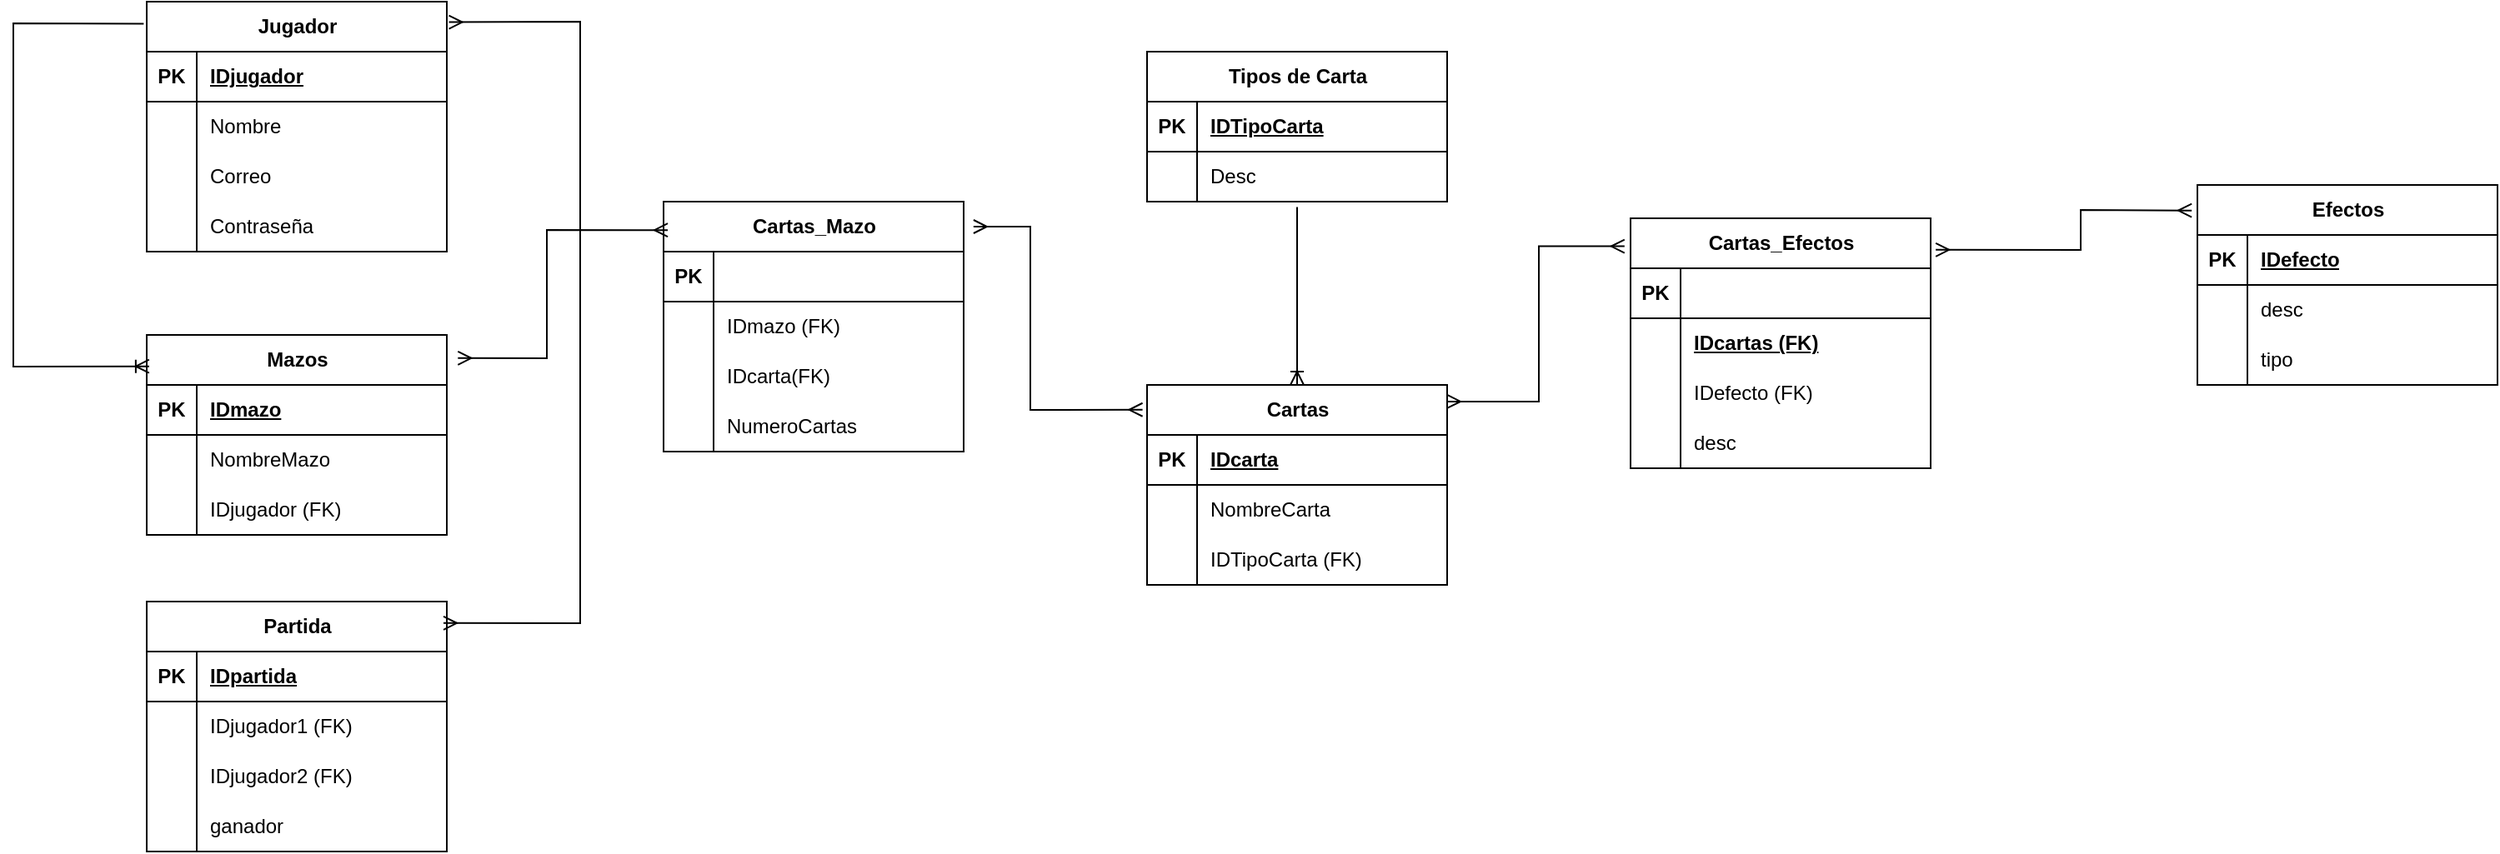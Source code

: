 <mxfile version="24.2.2" type="device">
  <diagram name="Página-1" id="xxqeFi3baInGoD2ytcPa">
    <mxGraphModel dx="1720" dy="707" grid="1" gridSize="10" guides="1" tooltips="1" connect="1" arrows="1" fold="1" page="1" pageScale="1" pageWidth="827" pageHeight="1169" math="0" shadow="0">
      <root>
        <mxCell id="0" />
        <mxCell id="1" parent="0" />
        <mxCell id="Pc2g-VV01h89t41cfHVy-1" value="Jugador" style="shape=table;startSize=30;container=1;collapsible=1;childLayout=tableLayout;fixedRows=1;rowLines=0;fontStyle=1;align=center;resizeLast=1;html=1;" vertex="1" parent="1">
          <mxGeometry x="140" y="140" width="180" height="150" as="geometry" />
        </mxCell>
        <mxCell id="Pc2g-VV01h89t41cfHVy-2" value="" style="shape=tableRow;horizontal=0;startSize=0;swimlaneHead=0;swimlaneBody=0;fillColor=none;collapsible=0;dropTarget=0;points=[[0,0.5],[1,0.5]];portConstraint=eastwest;top=0;left=0;right=0;bottom=1;" vertex="1" parent="Pc2g-VV01h89t41cfHVy-1">
          <mxGeometry y="30" width="180" height="30" as="geometry" />
        </mxCell>
        <mxCell id="Pc2g-VV01h89t41cfHVy-3" value="PK" style="shape=partialRectangle;connectable=0;fillColor=none;top=0;left=0;bottom=0;right=0;fontStyle=1;overflow=hidden;whiteSpace=wrap;html=1;" vertex="1" parent="Pc2g-VV01h89t41cfHVy-2">
          <mxGeometry width="30" height="30" as="geometry">
            <mxRectangle width="30" height="30" as="alternateBounds" />
          </mxGeometry>
        </mxCell>
        <mxCell id="Pc2g-VV01h89t41cfHVy-4" value="IDjugador" style="shape=partialRectangle;connectable=0;fillColor=none;top=0;left=0;bottom=0;right=0;align=left;spacingLeft=6;fontStyle=5;overflow=hidden;whiteSpace=wrap;html=1;" vertex="1" parent="Pc2g-VV01h89t41cfHVy-2">
          <mxGeometry x="30" width="150" height="30" as="geometry">
            <mxRectangle width="150" height="30" as="alternateBounds" />
          </mxGeometry>
        </mxCell>
        <mxCell id="Pc2g-VV01h89t41cfHVy-5" value="" style="shape=tableRow;horizontal=0;startSize=0;swimlaneHead=0;swimlaneBody=0;fillColor=none;collapsible=0;dropTarget=0;points=[[0,0.5],[1,0.5]];portConstraint=eastwest;top=0;left=0;right=0;bottom=0;" vertex="1" parent="Pc2g-VV01h89t41cfHVy-1">
          <mxGeometry y="60" width="180" height="30" as="geometry" />
        </mxCell>
        <mxCell id="Pc2g-VV01h89t41cfHVy-6" value="" style="shape=partialRectangle;connectable=0;fillColor=none;top=0;left=0;bottom=0;right=0;editable=1;overflow=hidden;whiteSpace=wrap;html=1;" vertex="1" parent="Pc2g-VV01h89t41cfHVy-5">
          <mxGeometry width="30" height="30" as="geometry">
            <mxRectangle width="30" height="30" as="alternateBounds" />
          </mxGeometry>
        </mxCell>
        <mxCell id="Pc2g-VV01h89t41cfHVy-7" value="Nombre" style="shape=partialRectangle;connectable=0;fillColor=none;top=0;left=0;bottom=0;right=0;align=left;spacingLeft=6;overflow=hidden;whiteSpace=wrap;html=1;" vertex="1" parent="Pc2g-VV01h89t41cfHVy-5">
          <mxGeometry x="30" width="150" height="30" as="geometry">
            <mxRectangle width="150" height="30" as="alternateBounds" />
          </mxGeometry>
        </mxCell>
        <mxCell id="Pc2g-VV01h89t41cfHVy-8" value="" style="shape=tableRow;horizontal=0;startSize=0;swimlaneHead=0;swimlaneBody=0;fillColor=none;collapsible=0;dropTarget=0;points=[[0,0.5],[1,0.5]];portConstraint=eastwest;top=0;left=0;right=0;bottom=0;" vertex="1" parent="Pc2g-VV01h89t41cfHVy-1">
          <mxGeometry y="90" width="180" height="30" as="geometry" />
        </mxCell>
        <mxCell id="Pc2g-VV01h89t41cfHVy-9" value="" style="shape=partialRectangle;connectable=0;fillColor=none;top=0;left=0;bottom=0;right=0;editable=1;overflow=hidden;whiteSpace=wrap;html=1;" vertex="1" parent="Pc2g-VV01h89t41cfHVy-8">
          <mxGeometry width="30" height="30" as="geometry">
            <mxRectangle width="30" height="30" as="alternateBounds" />
          </mxGeometry>
        </mxCell>
        <mxCell id="Pc2g-VV01h89t41cfHVy-10" value="Correo" style="shape=partialRectangle;connectable=0;fillColor=none;top=0;left=0;bottom=0;right=0;align=left;spacingLeft=6;overflow=hidden;whiteSpace=wrap;html=1;" vertex="1" parent="Pc2g-VV01h89t41cfHVy-8">
          <mxGeometry x="30" width="150" height="30" as="geometry">
            <mxRectangle width="150" height="30" as="alternateBounds" />
          </mxGeometry>
        </mxCell>
        <mxCell id="Pc2g-VV01h89t41cfHVy-11" value="" style="shape=tableRow;horizontal=0;startSize=0;swimlaneHead=0;swimlaneBody=0;fillColor=none;collapsible=0;dropTarget=0;points=[[0,0.5],[1,0.5]];portConstraint=eastwest;top=0;left=0;right=0;bottom=0;" vertex="1" parent="Pc2g-VV01h89t41cfHVy-1">
          <mxGeometry y="120" width="180" height="30" as="geometry" />
        </mxCell>
        <mxCell id="Pc2g-VV01h89t41cfHVy-12" value="" style="shape=partialRectangle;connectable=0;fillColor=none;top=0;left=0;bottom=0;right=0;editable=1;overflow=hidden;whiteSpace=wrap;html=1;" vertex="1" parent="Pc2g-VV01h89t41cfHVy-11">
          <mxGeometry width="30" height="30" as="geometry">
            <mxRectangle width="30" height="30" as="alternateBounds" />
          </mxGeometry>
        </mxCell>
        <mxCell id="Pc2g-VV01h89t41cfHVy-13" value="Contraseña" style="shape=partialRectangle;connectable=0;fillColor=none;top=0;left=0;bottom=0;right=0;align=left;spacingLeft=6;overflow=hidden;whiteSpace=wrap;html=1;" vertex="1" parent="Pc2g-VV01h89t41cfHVy-11">
          <mxGeometry x="30" width="150" height="30" as="geometry">
            <mxRectangle width="150" height="30" as="alternateBounds" />
          </mxGeometry>
        </mxCell>
        <mxCell id="Pc2g-VV01h89t41cfHVy-14" value="Mazos" style="shape=table;startSize=30;container=1;collapsible=1;childLayout=tableLayout;fixedRows=1;rowLines=0;fontStyle=1;align=center;resizeLast=1;html=1;" vertex="1" parent="1">
          <mxGeometry x="140" y="340" width="180" height="120" as="geometry" />
        </mxCell>
        <mxCell id="Pc2g-VV01h89t41cfHVy-15" value="" style="shape=tableRow;horizontal=0;startSize=0;swimlaneHead=0;swimlaneBody=0;fillColor=none;collapsible=0;dropTarget=0;points=[[0,0.5],[1,0.5]];portConstraint=eastwest;top=0;left=0;right=0;bottom=1;" vertex="1" parent="Pc2g-VV01h89t41cfHVy-14">
          <mxGeometry y="30" width="180" height="30" as="geometry" />
        </mxCell>
        <mxCell id="Pc2g-VV01h89t41cfHVy-16" value="PK" style="shape=partialRectangle;connectable=0;fillColor=none;top=0;left=0;bottom=0;right=0;fontStyle=1;overflow=hidden;whiteSpace=wrap;html=1;" vertex="1" parent="Pc2g-VV01h89t41cfHVy-15">
          <mxGeometry width="30" height="30" as="geometry">
            <mxRectangle width="30" height="30" as="alternateBounds" />
          </mxGeometry>
        </mxCell>
        <mxCell id="Pc2g-VV01h89t41cfHVy-17" value="IDmazo" style="shape=partialRectangle;connectable=0;fillColor=none;top=0;left=0;bottom=0;right=0;align=left;spacingLeft=6;fontStyle=5;overflow=hidden;whiteSpace=wrap;html=1;" vertex="1" parent="Pc2g-VV01h89t41cfHVy-15">
          <mxGeometry x="30" width="150" height="30" as="geometry">
            <mxRectangle width="150" height="30" as="alternateBounds" />
          </mxGeometry>
        </mxCell>
        <mxCell id="Pc2g-VV01h89t41cfHVy-18" value="" style="shape=tableRow;horizontal=0;startSize=0;swimlaneHead=0;swimlaneBody=0;fillColor=none;collapsible=0;dropTarget=0;points=[[0,0.5],[1,0.5]];portConstraint=eastwest;top=0;left=0;right=0;bottom=0;" vertex="1" parent="Pc2g-VV01h89t41cfHVy-14">
          <mxGeometry y="60" width="180" height="30" as="geometry" />
        </mxCell>
        <mxCell id="Pc2g-VV01h89t41cfHVy-19" value="" style="shape=partialRectangle;connectable=0;fillColor=none;top=0;left=0;bottom=0;right=0;editable=1;overflow=hidden;whiteSpace=wrap;html=1;" vertex="1" parent="Pc2g-VV01h89t41cfHVy-18">
          <mxGeometry width="30" height="30" as="geometry">
            <mxRectangle width="30" height="30" as="alternateBounds" />
          </mxGeometry>
        </mxCell>
        <mxCell id="Pc2g-VV01h89t41cfHVy-20" value="NombreMazo" style="shape=partialRectangle;connectable=0;fillColor=none;top=0;left=0;bottom=0;right=0;align=left;spacingLeft=6;overflow=hidden;whiteSpace=wrap;html=1;" vertex="1" parent="Pc2g-VV01h89t41cfHVy-18">
          <mxGeometry x="30" width="150" height="30" as="geometry">
            <mxRectangle width="150" height="30" as="alternateBounds" />
          </mxGeometry>
        </mxCell>
        <mxCell id="Pc2g-VV01h89t41cfHVy-21" value="" style="shape=tableRow;horizontal=0;startSize=0;swimlaneHead=0;swimlaneBody=0;fillColor=none;collapsible=0;dropTarget=0;points=[[0,0.5],[1,0.5]];portConstraint=eastwest;top=0;left=0;right=0;bottom=0;" vertex="1" parent="Pc2g-VV01h89t41cfHVy-14">
          <mxGeometry y="90" width="180" height="30" as="geometry" />
        </mxCell>
        <mxCell id="Pc2g-VV01h89t41cfHVy-22" value="" style="shape=partialRectangle;connectable=0;fillColor=none;top=0;left=0;bottom=0;right=0;editable=1;overflow=hidden;whiteSpace=wrap;html=1;" vertex="1" parent="Pc2g-VV01h89t41cfHVy-21">
          <mxGeometry width="30" height="30" as="geometry">
            <mxRectangle width="30" height="30" as="alternateBounds" />
          </mxGeometry>
        </mxCell>
        <mxCell id="Pc2g-VV01h89t41cfHVy-23" value="IDjugador (FK)" style="shape=partialRectangle;connectable=0;fillColor=none;top=0;left=0;bottom=0;right=0;align=left;spacingLeft=6;overflow=hidden;whiteSpace=wrap;html=1;" vertex="1" parent="Pc2g-VV01h89t41cfHVy-21">
          <mxGeometry x="30" width="150" height="30" as="geometry">
            <mxRectangle width="150" height="30" as="alternateBounds" />
          </mxGeometry>
        </mxCell>
        <mxCell id="Pc2g-VV01h89t41cfHVy-27" value="Cartas" style="shape=table;startSize=30;container=1;collapsible=1;childLayout=tableLayout;fixedRows=1;rowLines=0;fontStyle=1;align=center;resizeLast=1;html=1;" vertex="1" parent="1">
          <mxGeometry x="740" y="370" width="180" height="120" as="geometry" />
        </mxCell>
        <mxCell id="Pc2g-VV01h89t41cfHVy-28" value="" style="shape=tableRow;horizontal=0;startSize=0;swimlaneHead=0;swimlaneBody=0;fillColor=none;collapsible=0;dropTarget=0;points=[[0,0.5],[1,0.5]];portConstraint=eastwest;top=0;left=0;right=0;bottom=1;" vertex="1" parent="Pc2g-VV01h89t41cfHVy-27">
          <mxGeometry y="30" width="180" height="30" as="geometry" />
        </mxCell>
        <mxCell id="Pc2g-VV01h89t41cfHVy-29" value="PK" style="shape=partialRectangle;connectable=0;fillColor=none;top=0;left=0;bottom=0;right=0;fontStyle=1;overflow=hidden;whiteSpace=wrap;html=1;" vertex="1" parent="Pc2g-VV01h89t41cfHVy-28">
          <mxGeometry width="30" height="30" as="geometry">
            <mxRectangle width="30" height="30" as="alternateBounds" />
          </mxGeometry>
        </mxCell>
        <mxCell id="Pc2g-VV01h89t41cfHVy-30" value="IDcarta" style="shape=partialRectangle;connectable=0;fillColor=none;top=0;left=0;bottom=0;right=0;align=left;spacingLeft=6;fontStyle=5;overflow=hidden;whiteSpace=wrap;html=1;" vertex="1" parent="Pc2g-VV01h89t41cfHVy-28">
          <mxGeometry x="30" width="150" height="30" as="geometry">
            <mxRectangle width="150" height="30" as="alternateBounds" />
          </mxGeometry>
        </mxCell>
        <mxCell id="Pc2g-VV01h89t41cfHVy-31" value="" style="shape=tableRow;horizontal=0;startSize=0;swimlaneHead=0;swimlaneBody=0;fillColor=none;collapsible=0;dropTarget=0;points=[[0,0.5],[1,0.5]];portConstraint=eastwest;top=0;left=0;right=0;bottom=0;" vertex="1" parent="Pc2g-VV01h89t41cfHVy-27">
          <mxGeometry y="60" width="180" height="30" as="geometry" />
        </mxCell>
        <mxCell id="Pc2g-VV01h89t41cfHVy-32" value="" style="shape=partialRectangle;connectable=0;fillColor=none;top=0;left=0;bottom=0;right=0;editable=1;overflow=hidden;whiteSpace=wrap;html=1;" vertex="1" parent="Pc2g-VV01h89t41cfHVy-31">
          <mxGeometry width="30" height="30" as="geometry">
            <mxRectangle width="30" height="30" as="alternateBounds" />
          </mxGeometry>
        </mxCell>
        <mxCell id="Pc2g-VV01h89t41cfHVy-33" value="NombreCarta" style="shape=partialRectangle;connectable=0;fillColor=none;top=0;left=0;bottom=0;right=0;align=left;spacingLeft=6;overflow=hidden;whiteSpace=wrap;html=1;" vertex="1" parent="Pc2g-VV01h89t41cfHVy-31">
          <mxGeometry x="30" width="150" height="30" as="geometry">
            <mxRectangle width="150" height="30" as="alternateBounds" />
          </mxGeometry>
        </mxCell>
        <mxCell id="Pc2g-VV01h89t41cfHVy-34" value="" style="shape=tableRow;horizontal=0;startSize=0;swimlaneHead=0;swimlaneBody=0;fillColor=none;collapsible=0;dropTarget=0;points=[[0,0.5],[1,0.5]];portConstraint=eastwest;top=0;left=0;right=0;bottom=0;" vertex="1" parent="Pc2g-VV01h89t41cfHVy-27">
          <mxGeometry y="90" width="180" height="30" as="geometry" />
        </mxCell>
        <mxCell id="Pc2g-VV01h89t41cfHVy-35" value="" style="shape=partialRectangle;connectable=0;fillColor=none;top=0;left=0;bottom=0;right=0;editable=1;overflow=hidden;whiteSpace=wrap;html=1;" vertex="1" parent="Pc2g-VV01h89t41cfHVy-34">
          <mxGeometry width="30" height="30" as="geometry">
            <mxRectangle width="30" height="30" as="alternateBounds" />
          </mxGeometry>
        </mxCell>
        <mxCell id="Pc2g-VV01h89t41cfHVy-36" value="IDTipoCarta (FK)" style="shape=partialRectangle;connectable=0;fillColor=none;top=0;left=0;bottom=0;right=0;align=left;spacingLeft=6;overflow=hidden;whiteSpace=wrap;html=1;" vertex="1" parent="Pc2g-VV01h89t41cfHVy-34">
          <mxGeometry x="30" width="150" height="30" as="geometry">
            <mxRectangle width="150" height="30" as="alternateBounds" />
          </mxGeometry>
        </mxCell>
        <mxCell id="Pc2g-VV01h89t41cfHVy-40" value="Tipos de Carta" style="shape=table;startSize=30;container=1;collapsible=1;childLayout=tableLayout;fixedRows=1;rowLines=0;fontStyle=1;align=center;resizeLast=1;html=1;" vertex="1" parent="1">
          <mxGeometry x="740" y="170" width="180" height="90" as="geometry" />
        </mxCell>
        <mxCell id="Pc2g-VV01h89t41cfHVy-41" value="" style="shape=tableRow;horizontal=0;startSize=0;swimlaneHead=0;swimlaneBody=0;fillColor=none;collapsible=0;dropTarget=0;points=[[0,0.5],[1,0.5]];portConstraint=eastwest;top=0;left=0;right=0;bottom=1;" vertex="1" parent="Pc2g-VV01h89t41cfHVy-40">
          <mxGeometry y="30" width="180" height="30" as="geometry" />
        </mxCell>
        <mxCell id="Pc2g-VV01h89t41cfHVy-42" value="PK" style="shape=partialRectangle;connectable=0;fillColor=none;top=0;left=0;bottom=0;right=0;fontStyle=1;overflow=hidden;whiteSpace=wrap;html=1;" vertex="1" parent="Pc2g-VV01h89t41cfHVy-41">
          <mxGeometry width="30" height="30" as="geometry">
            <mxRectangle width="30" height="30" as="alternateBounds" />
          </mxGeometry>
        </mxCell>
        <mxCell id="Pc2g-VV01h89t41cfHVy-43" value="IDTipoCarta" style="shape=partialRectangle;connectable=0;fillColor=none;top=0;left=0;bottom=0;right=0;align=left;spacingLeft=6;fontStyle=5;overflow=hidden;whiteSpace=wrap;html=1;" vertex="1" parent="Pc2g-VV01h89t41cfHVy-41">
          <mxGeometry x="30" width="150" height="30" as="geometry">
            <mxRectangle width="150" height="30" as="alternateBounds" />
          </mxGeometry>
        </mxCell>
        <mxCell id="Pc2g-VV01h89t41cfHVy-44" value="" style="shape=tableRow;horizontal=0;startSize=0;swimlaneHead=0;swimlaneBody=0;fillColor=none;collapsible=0;dropTarget=0;points=[[0,0.5],[1,0.5]];portConstraint=eastwest;top=0;left=0;right=0;bottom=0;" vertex="1" parent="Pc2g-VV01h89t41cfHVy-40">
          <mxGeometry y="60" width="180" height="30" as="geometry" />
        </mxCell>
        <mxCell id="Pc2g-VV01h89t41cfHVy-45" value="" style="shape=partialRectangle;connectable=0;fillColor=none;top=0;left=0;bottom=0;right=0;editable=1;overflow=hidden;whiteSpace=wrap;html=1;" vertex="1" parent="Pc2g-VV01h89t41cfHVy-44">
          <mxGeometry width="30" height="30" as="geometry">
            <mxRectangle width="30" height="30" as="alternateBounds" />
          </mxGeometry>
        </mxCell>
        <mxCell id="Pc2g-VV01h89t41cfHVy-46" value="Desc" style="shape=partialRectangle;connectable=0;fillColor=none;top=0;left=0;bottom=0;right=0;align=left;spacingLeft=6;overflow=hidden;whiteSpace=wrap;html=1;" vertex="1" parent="Pc2g-VV01h89t41cfHVy-44">
          <mxGeometry x="30" width="150" height="30" as="geometry">
            <mxRectangle width="150" height="30" as="alternateBounds" />
          </mxGeometry>
        </mxCell>
        <mxCell id="Pc2g-VV01h89t41cfHVy-53" value="Partida" style="shape=table;startSize=30;container=1;collapsible=1;childLayout=tableLayout;fixedRows=1;rowLines=0;fontStyle=1;align=center;resizeLast=1;html=1;" vertex="1" parent="1">
          <mxGeometry x="140" y="500" width="180" height="150" as="geometry" />
        </mxCell>
        <mxCell id="Pc2g-VV01h89t41cfHVy-54" value="" style="shape=tableRow;horizontal=0;startSize=0;swimlaneHead=0;swimlaneBody=0;fillColor=none;collapsible=0;dropTarget=0;points=[[0,0.5],[1,0.5]];portConstraint=eastwest;top=0;left=0;right=0;bottom=1;" vertex="1" parent="Pc2g-VV01h89t41cfHVy-53">
          <mxGeometry y="30" width="180" height="30" as="geometry" />
        </mxCell>
        <mxCell id="Pc2g-VV01h89t41cfHVy-55" value="PK" style="shape=partialRectangle;connectable=0;fillColor=none;top=0;left=0;bottom=0;right=0;fontStyle=1;overflow=hidden;whiteSpace=wrap;html=1;" vertex="1" parent="Pc2g-VV01h89t41cfHVy-54">
          <mxGeometry width="30" height="30" as="geometry">
            <mxRectangle width="30" height="30" as="alternateBounds" />
          </mxGeometry>
        </mxCell>
        <mxCell id="Pc2g-VV01h89t41cfHVy-56" value="IDpartida" style="shape=partialRectangle;connectable=0;fillColor=none;top=0;left=0;bottom=0;right=0;align=left;spacingLeft=6;fontStyle=5;overflow=hidden;whiteSpace=wrap;html=1;" vertex="1" parent="Pc2g-VV01h89t41cfHVy-54">
          <mxGeometry x="30" width="150" height="30" as="geometry">
            <mxRectangle width="150" height="30" as="alternateBounds" />
          </mxGeometry>
        </mxCell>
        <mxCell id="Pc2g-VV01h89t41cfHVy-57" value="" style="shape=tableRow;horizontal=0;startSize=0;swimlaneHead=0;swimlaneBody=0;fillColor=none;collapsible=0;dropTarget=0;points=[[0,0.5],[1,0.5]];portConstraint=eastwest;top=0;left=0;right=0;bottom=0;" vertex="1" parent="Pc2g-VV01h89t41cfHVy-53">
          <mxGeometry y="60" width="180" height="30" as="geometry" />
        </mxCell>
        <mxCell id="Pc2g-VV01h89t41cfHVy-58" value="" style="shape=partialRectangle;connectable=0;fillColor=none;top=0;left=0;bottom=0;right=0;editable=1;overflow=hidden;whiteSpace=wrap;html=1;" vertex="1" parent="Pc2g-VV01h89t41cfHVy-57">
          <mxGeometry width="30" height="30" as="geometry">
            <mxRectangle width="30" height="30" as="alternateBounds" />
          </mxGeometry>
        </mxCell>
        <mxCell id="Pc2g-VV01h89t41cfHVy-59" value="IDjugador1 (FK)" style="shape=partialRectangle;connectable=0;fillColor=none;top=0;left=0;bottom=0;right=0;align=left;spacingLeft=6;overflow=hidden;whiteSpace=wrap;html=1;" vertex="1" parent="Pc2g-VV01h89t41cfHVy-57">
          <mxGeometry x="30" width="150" height="30" as="geometry">
            <mxRectangle width="150" height="30" as="alternateBounds" />
          </mxGeometry>
        </mxCell>
        <mxCell id="Pc2g-VV01h89t41cfHVy-60" value="" style="shape=tableRow;horizontal=0;startSize=0;swimlaneHead=0;swimlaneBody=0;fillColor=none;collapsible=0;dropTarget=0;points=[[0,0.5],[1,0.5]];portConstraint=eastwest;top=0;left=0;right=0;bottom=0;" vertex="1" parent="Pc2g-VV01h89t41cfHVy-53">
          <mxGeometry y="90" width="180" height="30" as="geometry" />
        </mxCell>
        <mxCell id="Pc2g-VV01h89t41cfHVy-61" value="" style="shape=partialRectangle;connectable=0;fillColor=none;top=0;left=0;bottom=0;right=0;editable=1;overflow=hidden;whiteSpace=wrap;html=1;" vertex="1" parent="Pc2g-VV01h89t41cfHVy-60">
          <mxGeometry width="30" height="30" as="geometry">
            <mxRectangle width="30" height="30" as="alternateBounds" />
          </mxGeometry>
        </mxCell>
        <mxCell id="Pc2g-VV01h89t41cfHVy-62" value="IDjugador2 (FK)" style="shape=partialRectangle;connectable=0;fillColor=none;top=0;left=0;bottom=0;right=0;align=left;spacingLeft=6;overflow=hidden;whiteSpace=wrap;html=1;" vertex="1" parent="Pc2g-VV01h89t41cfHVy-60">
          <mxGeometry x="30" width="150" height="30" as="geometry">
            <mxRectangle width="150" height="30" as="alternateBounds" />
          </mxGeometry>
        </mxCell>
        <mxCell id="Pc2g-VV01h89t41cfHVy-63" value="" style="shape=tableRow;horizontal=0;startSize=0;swimlaneHead=0;swimlaneBody=0;fillColor=none;collapsible=0;dropTarget=0;points=[[0,0.5],[1,0.5]];portConstraint=eastwest;top=0;left=0;right=0;bottom=0;" vertex="1" parent="Pc2g-VV01h89t41cfHVy-53">
          <mxGeometry y="120" width="180" height="30" as="geometry" />
        </mxCell>
        <mxCell id="Pc2g-VV01h89t41cfHVy-64" value="" style="shape=partialRectangle;connectable=0;fillColor=none;top=0;left=0;bottom=0;right=0;editable=1;overflow=hidden;whiteSpace=wrap;html=1;" vertex="1" parent="Pc2g-VV01h89t41cfHVy-63">
          <mxGeometry width="30" height="30" as="geometry">
            <mxRectangle width="30" height="30" as="alternateBounds" />
          </mxGeometry>
        </mxCell>
        <mxCell id="Pc2g-VV01h89t41cfHVy-65" value="ganador" style="shape=partialRectangle;connectable=0;fillColor=none;top=0;left=0;bottom=0;right=0;align=left;spacingLeft=6;overflow=hidden;whiteSpace=wrap;html=1;" vertex="1" parent="Pc2g-VV01h89t41cfHVy-63">
          <mxGeometry x="30" width="150" height="30" as="geometry">
            <mxRectangle width="150" height="30" as="alternateBounds" />
          </mxGeometry>
        </mxCell>
        <mxCell id="Pc2g-VV01h89t41cfHVy-69" value="Cartas_Mazo" style="shape=table;startSize=30;container=1;collapsible=1;childLayout=tableLayout;fixedRows=1;rowLines=0;fontStyle=1;align=center;resizeLast=1;html=1;" vertex="1" parent="1">
          <mxGeometry x="450" y="260" width="180" height="150" as="geometry" />
        </mxCell>
        <mxCell id="Pc2g-VV01h89t41cfHVy-70" value="" style="shape=tableRow;horizontal=0;startSize=0;swimlaneHead=0;swimlaneBody=0;fillColor=none;collapsible=0;dropTarget=0;points=[[0,0.5],[1,0.5]];portConstraint=eastwest;top=0;left=0;right=0;bottom=1;" vertex="1" parent="Pc2g-VV01h89t41cfHVy-69">
          <mxGeometry y="30" width="180" height="30" as="geometry" />
        </mxCell>
        <mxCell id="Pc2g-VV01h89t41cfHVy-71" value="PK" style="shape=partialRectangle;connectable=0;fillColor=none;top=0;left=0;bottom=0;right=0;fontStyle=1;overflow=hidden;whiteSpace=wrap;html=1;" vertex="1" parent="Pc2g-VV01h89t41cfHVy-70">
          <mxGeometry width="30" height="30" as="geometry">
            <mxRectangle width="30" height="30" as="alternateBounds" />
          </mxGeometry>
        </mxCell>
        <mxCell id="Pc2g-VV01h89t41cfHVy-72" value="" style="shape=partialRectangle;connectable=0;fillColor=none;top=0;left=0;bottom=0;right=0;align=left;spacingLeft=6;fontStyle=5;overflow=hidden;whiteSpace=wrap;html=1;" vertex="1" parent="Pc2g-VV01h89t41cfHVy-70">
          <mxGeometry x="30" width="150" height="30" as="geometry">
            <mxRectangle width="150" height="30" as="alternateBounds" />
          </mxGeometry>
        </mxCell>
        <mxCell id="Pc2g-VV01h89t41cfHVy-73" value="" style="shape=tableRow;horizontal=0;startSize=0;swimlaneHead=0;swimlaneBody=0;fillColor=none;collapsible=0;dropTarget=0;points=[[0,0.5],[1,0.5]];portConstraint=eastwest;top=0;left=0;right=0;bottom=0;" vertex="1" parent="Pc2g-VV01h89t41cfHVy-69">
          <mxGeometry y="60" width="180" height="30" as="geometry" />
        </mxCell>
        <mxCell id="Pc2g-VV01h89t41cfHVy-74" value="" style="shape=partialRectangle;connectable=0;fillColor=none;top=0;left=0;bottom=0;right=0;editable=1;overflow=hidden;whiteSpace=wrap;html=1;" vertex="1" parent="Pc2g-VV01h89t41cfHVy-73">
          <mxGeometry width="30" height="30" as="geometry">
            <mxRectangle width="30" height="30" as="alternateBounds" />
          </mxGeometry>
        </mxCell>
        <mxCell id="Pc2g-VV01h89t41cfHVy-75" value="IDmazo (FK)" style="shape=partialRectangle;connectable=0;fillColor=none;top=0;left=0;bottom=0;right=0;align=left;spacingLeft=6;overflow=hidden;whiteSpace=wrap;html=1;" vertex="1" parent="Pc2g-VV01h89t41cfHVy-73">
          <mxGeometry x="30" width="150" height="30" as="geometry">
            <mxRectangle width="150" height="30" as="alternateBounds" />
          </mxGeometry>
        </mxCell>
        <mxCell id="Pc2g-VV01h89t41cfHVy-76" value="" style="shape=tableRow;horizontal=0;startSize=0;swimlaneHead=0;swimlaneBody=0;fillColor=none;collapsible=0;dropTarget=0;points=[[0,0.5],[1,0.5]];portConstraint=eastwest;top=0;left=0;right=0;bottom=0;" vertex="1" parent="Pc2g-VV01h89t41cfHVy-69">
          <mxGeometry y="90" width="180" height="30" as="geometry" />
        </mxCell>
        <mxCell id="Pc2g-VV01h89t41cfHVy-77" value="" style="shape=partialRectangle;connectable=0;fillColor=none;top=0;left=0;bottom=0;right=0;editable=1;overflow=hidden;whiteSpace=wrap;html=1;" vertex="1" parent="Pc2g-VV01h89t41cfHVy-76">
          <mxGeometry width="30" height="30" as="geometry">
            <mxRectangle width="30" height="30" as="alternateBounds" />
          </mxGeometry>
        </mxCell>
        <mxCell id="Pc2g-VV01h89t41cfHVy-78" value="IDcarta(FK)" style="shape=partialRectangle;connectable=0;fillColor=none;top=0;left=0;bottom=0;right=0;align=left;spacingLeft=6;overflow=hidden;whiteSpace=wrap;html=1;" vertex="1" parent="Pc2g-VV01h89t41cfHVy-76">
          <mxGeometry x="30" width="150" height="30" as="geometry">
            <mxRectangle width="150" height="30" as="alternateBounds" />
          </mxGeometry>
        </mxCell>
        <mxCell id="Pc2g-VV01h89t41cfHVy-79" value="" style="shape=tableRow;horizontal=0;startSize=0;swimlaneHead=0;swimlaneBody=0;fillColor=none;collapsible=0;dropTarget=0;points=[[0,0.5],[1,0.5]];portConstraint=eastwest;top=0;left=0;right=0;bottom=0;" vertex="1" parent="Pc2g-VV01h89t41cfHVy-69">
          <mxGeometry y="120" width="180" height="30" as="geometry" />
        </mxCell>
        <mxCell id="Pc2g-VV01h89t41cfHVy-80" value="" style="shape=partialRectangle;connectable=0;fillColor=none;top=0;left=0;bottom=0;right=0;editable=1;overflow=hidden;whiteSpace=wrap;html=1;" vertex="1" parent="Pc2g-VV01h89t41cfHVy-79">
          <mxGeometry width="30" height="30" as="geometry">
            <mxRectangle width="30" height="30" as="alternateBounds" />
          </mxGeometry>
        </mxCell>
        <mxCell id="Pc2g-VV01h89t41cfHVy-81" value="NumeroCartas" style="shape=partialRectangle;connectable=0;fillColor=none;top=0;left=0;bottom=0;right=0;align=left;spacingLeft=6;overflow=hidden;whiteSpace=wrap;html=1;" vertex="1" parent="Pc2g-VV01h89t41cfHVy-79">
          <mxGeometry x="30" width="150" height="30" as="geometry">
            <mxRectangle width="150" height="30" as="alternateBounds" />
          </mxGeometry>
        </mxCell>
        <mxCell id="Pc2g-VV01h89t41cfHVy-82" value="Efectos" style="shape=table;startSize=30;container=1;collapsible=1;childLayout=tableLayout;fixedRows=1;rowLines=0;fontStyle=1;align=center;resizeLast=1;html=1;" vertex="1" parent="1">
          <mxGeometry x="1370" y="250" width="180" height="120" as="geometry" />
        </mxCell>
        <mxCell id="Pc2g-VV01h89t41cfHVy-83" value="" style="shape=tableRow;horizontal=0;startSize=0;swimlaneHead=0;swimlaneBody=0;fillColor=none;collapsible=0;dropTarget=0;points=[[0,0.5],[1,0.5]];portConstraint=eastwest;top=0;left=0;right=0;bottom=1;" vertex="1" parent="Pc2g-VV01h89t41cfHVy-82">
          <mxGeometry y="30" width="180" height="30" as="geometry" />
        </mxCell>
        <mxCell id="Pc2g-VV01h89t41cfHVy-84" value="PK" style="shape=partialRectangle;connectable=0;fillColor=none;top=0;left=0;bottom=0;right=0;fontStyle=1;overflow=hidden;whiteSpace=wrap;html=1;" vertex="1" parent="Pc2g-VV01h89t41cfHVy-83">
          <mxGeometry width="30" height="30" as="geometry">
            <mxRectangle width="30" height="30" as="alternateBounds" />
          </mxGeometry>
        </mxCell>
        <mxCell id="Pc2g-VV01h89t41cfHVy-85" value="IDefecto" style="shape=partialRectangle;connectable=0;fillColor=none;top=0;left=0;bottom=0;right=0;align=left;spacingLeft=6;fontStyle=5;overflow=hidden;whiteSpace=wrap;html=1;" vertex="1" parent="Pc2g-VV01h89t41cfHVy-83">
          <mxGeometry x="30" width="150" height="30" as="geometry">
            <mxRectangle width="150" height="30" as="alternateBounds" />
          </mxGeometry>
        </mxCell>
        <mxCell id="Pc2g-VV01h89t41cfHVy-86" value="" style="shape=tableRow;horizontal=0;startSize=0;swimlaneHead=0;swimlaneBody=0;fillColor=none;collapsible=0;dropTarget=0;points=[[0,0.5],[1,0.5]];portConstraint=eastwest;top=0;left=0;right=0;bottom=0;" vertex="1" parent="Pc2g-VV01h89t41cfHVy-82">
          <mxGeometry y="60" width="180" height="30" as="geometry" />
        </mxCell>
        <mxCell id="Pc2g-VV01h89t41cfHVy-87" value="" style="shape=partialRectangle;connectable=0;fillColor=none;top=0;left=0;bottom=0;right=0;editable=1;overflow=hidden;whiteSpace=wrap;html=1;" vertex="1" parent="Pc2g-VV01h89t41cfHVy-86">
          <mxGeometry width="30" height="30" as="geometry">
            <mxRectangle width="30" height="30" as="alternateBounds" />
          </mxGeometry>
        </mxCell>
        <mxCell id="Pc2g-VV01h89t41cfHVy-88" value="desc" style="shape=partialRectangle;connectable=0;fillColor=none;top=0;left=0;bottom=0;right=0;align=left;spacingLeft=6;overflow=hidden;whiteSpace=wrap;html=1;" vertex="1" parent="Pc2g-VV01h89t41cfHVy-86">
          <mxGeometry x="30" width="150" height="30" as="geometry">
            <mxRectangle width="150" height="30" as="alternateBounds" />
          </mxGeometry>
        </mxCell>
        <mxCell id="Pc2g-VV01h89t41cfHVy-89" value="" style="shape=tableRow;horizontal=0;startSize=0;swimlaneHead=0;swimlaneBody=0;fillColor=none;collapsible=0;dropTarget=0;points=[[0,0.5],[1,0.5]];portConstraint=eastwest;top=0;left=0;right=0;bottom=0;" vertex="1" parent="Pc2g-VV01h89t41cfHVy-82">
          <mxGeometry y="90" width="180" height="30" as="geometry" />
        </mxCell>
        <mxCell id="Pc2g-VV01h89t41cfHVy-90" value="" style="shape=partialRectangle;connectable=0;fillColor=none;top=0;left=0;bottom=0;right=0;editable=1;overflow=hidden;whiteSpace=wrap;html=1;" vertex="1" parent="Pc2g-VV01h89t41cfHVy-89">
          <mxGeometry width="30" height="30" as="geometry">
            <mxRectangle width="30" height="30" as="alternateBounds" />
          </mxGeometry>
        </mxCell>
        <mxCell id="Pc2g-VV01h89t41cfHVy-91" value="tipo" style="shape=partialRectangle;connectable=0;fillColor=none;top=0;left=0;bottom=0;right=0;align=left;spacingLeft=6;overflow=hidden;whiteSpace=wrap;html=1;" vertex="1" parent="Pc2g-VV01h89t41cfHVy-89">
          <mxGeometry x="30" width="150" height="30" as="geometry">
            <mxRectangle width="150" height="30" as="alternateBounds" />
          </mxGeometry>
        </mxCell>
        <mxCell id="Pc2g-VV01h89t41cfHVy-95" value="Cartas_Efectos" style="shape=table;startSize=30;container=1;collapsible=1;childLayout=tableLayout;fixedRows=1;rowLines=0;fontStyle=1;align=center;resizeLast=1;html=1;" vertex="1" parent="1">
          <mxGeometry x="1030" y="270" width="180" height="150" as="geometry" />
        </mxCell>
        <mxCell id="Pc2g-VV01h89t41cfHVy-96" value="" style="shape=tableRow;horizontal=0;startSize=0;swimlaneHead=0;swimlaneBody=0;fillColor=none;collapsible=0;dropTarget=0;points=[[0,0.5],[1,0.5]];portConstraint=eastwest;top=0;left=0;right=0;bottom=1;" vertex="1" parent="Pc2g-VV01h89t41cfHVy-95">
          <mxGeometry y="30" width="180" height="30" as="geometry" />
        </mxCell>
        <mxCell id="Pc2g-VV01h89t41cfHVy-97" value="PK" style="shape=partialRectangle;connectable=0;fillColor=none;top=0;left=0;bottom=0;right=0;fontStyle=1;overflow=hidden;whiteSpace=wrap;html=1;" vertex="1" parent="Pc2g-VV01h89t41cfHVy-96">
          <mxGeometry width="30" height="30" as="geometry">
            <mxRectangle width="30" height="30" as="alternateBounds" />
          </mxGeometry>
        </mxCell>
        <mxCell id="Pc2g-VV01h89t41cfHVy-98" value="" style="shape=partialRectangle;connectable=0;fillColor=none;top=0;left=0;bottom=0;right=0;align=left;spacingLeft=6;fontStyle=5;overflow=hidden;whiteSpace=wrap;html=1;" vertex="1" parent="Pc2g-VV01h89t41cfHVy-96">
          <mxGeometry x="30" width="150" height="30" as="geometry">
            <mxRectangle width="150" height="30" as="alternateBounds" />
          </mxGeometry>
        </mxCell>
        <mxCell id="Pc2g-VV01h89t41cfHVy-99" value="" style="shape=tableRow;horizontal=0;startSize=0;swimlaneHead=0;swimlaneBody=0;fillColor=none;collapsible=0;dropTarget=0;points=[[0,0.5],[1,0.5]];portConstraint=eastwest;top=0;left=0;right=0;bottom=0;" vertex="1" parent="Pc2g-VV01h89t41cfHVy-95">
          <mxGeometry y="60" width="180" height="30" as="geometry" />
        </mxCell>
        <mxCell id="Pc2g-VV01h89t41cfHVy-100" value="" style="shape=partialRectangle;connectable=0;fillColor=none;top=0;left=0;bottom=0;right=0;editable=1;overflow=hidden;whiteSpace=wrap;html=1;" vertex="1" parent="Pc2g-VV01h89t41cfHVy-99">
          <mxGeometry width="30" height="30" as="geometry">
            <mxRectangle width="30" height="30" as="alternateBounds" />
          </mxGeometry>
        </mxCell>
        <mxCell id="Pc2g-VV01h89t41cfHVy-101" value="&lt;span style=&quot;font-weight: 700; text-decoration-line: underline;&quot;&gt;IDcartas (FK)&lt;/span&gt;" style="shape=partialRectangle;connectable=0;fillColor=none;top=0;left=0;bottom=0;right=0;align=left;spacingLeft=6;overflow=hidden;whiteSpace=wrap;html=1;" vertex="1" parent="Pc2g-VV01h89t41cfHVy-99">
          <mxGeometry x="30" width="150" height="30" as="geometry">
            <mxRectangle width="150" height="30" as="alternateBounds" />
          </mxGeometry>
        </mxCell>
        <mxCell id="Pc2g-VV01h89t41cfHVy-102" value="" style="shape=tableRow;horizontal=0;startSize=0;swimlaneHead=0;swimlaneBody=0;fillColor=none;collapsible=0;dropTarget=0;points=[[0,0.5],[1,0.5]];portConstraint=eastwest;top=0;left=0;right=0;bottom=0;" vertex="1" parent="Pc2g-VV01h89t41cfHVy-95">
          <mxGeometry y="90" width="180" height="30" as="geometry" />
        </mxCell>
        <mxCell id="Pc2g-VV01h89t41cfHVy-103" value="" style="shape=partialRectangle;connectable=0;fillColor=none;top=0;left=0;bottom=0;right=0;editable=1;overflow=hidden;whiteSpace=wrap;html=1;" vertex="1" parent="Pc2g-VV01h89t41cfHVy-102">
          <mxGeometry width="30" height="30" as="geometry">
            <mxRectangle width="30" height="30" as="alternateBounds" />
          </mxGeometry>
        </mxCell>
        <mxCell id="Pc2g-VV01h89t41cfHVy-104" value="IDefecto (FK)" style="shape=partialRectangle;connectable=0;fillColor=none;top=0;left=0;bottom=0;right=0;align=left;spacingLeft=6;overflow=hidden;whiteSpace=wrap;html=1;" vertex="1" parent="Pc2g-VV01h89t41cfHVy-102">
          <mxGeometry x="30" width="150" height="30" as="geometry">
            <mxRectangle width="150" height="30" as="alternateBounds" />
          </mxGeometry>
        </mxCell>
        <mxCell id="Pc2g-VV01h89t41cfHVy-105" value="" style="shape=tableRow;horizontal=0;startSize=0;swimlaneHead=0;swimlaneBody=0;fillColor=none;collapsible=0;dropTarget=0;points=[[0,0.5],[1,0.5]];portConstraint=eastwest;top=0;left=0;right=0;bottom=0;" vertex="1" parent="Pc2g-VV01h89t41cfHVy-95">
          <mxGeometry y="120" width="180" height="30" as="geometry" />
        </mxCell>
        <mxCell id="Pc2g-VV01h89t41cfHVy-106" value="" style="shape=partialRectangle;connectable=0;fillColor=none;top=0;left=0;bottom=0;right=0;editable=1;overflow=hidden;whiteSpace=wrap;html=1;" vertex="1" parent="Pc2g-VV01h89t41cfHVy-105">
          <mxGeometry width="30" height="30" as="geometry">
            <mxRectangle width="30" height="30" as="alternateBounds" />
          </mxGeometry>
        </mxCell>
        <mxCell id="Pc2g-VV01h89t41cfHVy-107" value="desc" style="shape=partialRectangle;connectable=0;fillColor=none;top=0;left=0;bottom=0;right=0;align=left;spacingLeft=6;overflow=hidden;whiteSpace=wrap;html=1;" vertex="1" parent="Pc2g-VV01h89t41cfHVy-105">
          <mxGeometry x="30" width="150" height="30" as="geometry">
            <mxRectangle width="150" height="30" as="alternateBounds" />
          </mxGeometry>
        </mxCell>
        <mxCell id="Pc2g-VV01h89t41cfHVy-109" value="" style="fontSize=12;html=1;endArrow=ERoneToMany;rounded=0;entryX=0.008;entryY=0.157;entryDx=0;entryDy=0;entryPerimeter=0;exitX=-0.01;exitY=0.088;exitDx=0;exitDy=0;exitPerimeter=0;" edge="1" parent="1" source="Pc2g-VV01h89t41cfHVy-1" target="Pc2g-VV01h89t41cfHVy-14">
          <mxGeometry width="100" height="100" relative="1" as="geometry">
            <mxPoint x="110" y="140" as="sourcePoint" />
            <mxPoint x="120" y="400" as="targetPoint" />
            <Array as="points">
              <mxPoint x="60" y="153" />
              <mxPoint x="60" y="359" />
            </Array>
          </mxGeometry>
        </mxCell>
        <mxCell id="Pc2g-VV01h89t41cfHVy-110" value="" style="fontSize=12;html=1;endArrow=ERmany;startArrow=ERmany;rounded=0;exitX=1.037;exitY=0.116;exitDx=0;exitDy=0;exitPerimeter=0;entryX=0.014;entryY=0.114;entryDx=0;entryDy=0;entryPerimeter=0;" edge="1" parent="1" source="Pc2g-VV01h89t41cfHVy-14" target="Pc2g-VV01h89t41cfHVy-69">
          <mxGeometry width="100" height="100" relative="1" as="geometry">
            <mxPoint x="380" y="230" as="sourcePoint" />
            <mxPoint x="440" y="200" as="targetPoint" />
            <Array as="points">
              <mxPoint x="380" y="354" />
              <mxPoint x="380" y="277" />
            </Array>
          </mxGeometry>
        </mxCell>
        <mxCell id="Pc2g-VV01h89t41cfHVy-111" value="" style="fontSize=12;html=1;endArrow=ERmany;startArrow=ERmany;rounded=0;exitX=1.033;exitY=0.1;exitDx=0;exitDy=0;exitPerimeter=0;entryX=-0.015;entryY=0.124;entryDx=0;entryDy=0;entryPerimeter=0;" edge="1" parent="1" source="Pc2g-VV01h89t41cfHVy-69" target="Pc2g-VV01h89t41cfHVy-27">
          <mxGeometry width="100" height="100" relative="1" as="geometry">
            <mxPoint x="630" y="570" as="sourcePoint" />
            <mxPoint x="730" y="470" as="targetPoint" />
            <Array as="points">
              <mxPoint x="670" y="275" />
              <mxPoint x="670" y="385" />
            </Array>
          </mxGeometry>
        </mxCell>
        <mxCell id="Pc2g-VV01h89t41cfHVy-112" value="" style="fontSize=12;html=1;endArrow=ERoneToMany;rounded=0;entryX=0.5;entryY=0;entryDx=0;entryDy=0;exitX=0.5;exitY=1.109;exitDx=0;exitDy=0;exitPerimeter=0;" edge="1" parent="1" source="Pc2g-VV01h89t41cfHVy-44" target="Pc2g-VV01h89t41cfHVy-27">
          <mxGeometry width="100" height="100" relative="1" as="geometry">
            <mxPoint x="870" y="310" as="sourcePoint" />
            <mxPoint x="826" y="365" as="targetPoint" />
          </mxGeometry>
        </mxCell>
        <mxCell id="Pc2g-VV01h89t41cfHVy-113" value="" style="fontSize=12;html=1;endArrow=ERmany;startArrow=ERmany;rounded=0;exitX=0.989;exitY=0.086;exitDx=0;exitDy=0;exitPerimeter=0;entryX=1.007;entryY=0.082;entryDx=0;entryDy=0;entryPerimeter=0;" edge="1" parent="1" source="Pc2g-VV01h89t41cfHVy-53" target="Pc2g-VV01h89t41cfHVy-1">
          <mxGeometry width="100" height="100" relative="1" as="geometry">
            <mxPoint x="400" y="590" as="sourcePoint" />
            <mxPoint x="390" y="160" as="targetPoint" />
            <Array as="points">
              <mxPoint x="400" y="513" />
              <mxPoint x="400" y="152" />
            </Array>
          </mxGeometry>
        </mxCell>
        <mxCell id="Pc2g-VV01h89t41cfHVy-114" value="" style="edgeStyle=orthogonalEdgeStyle;fontSize=12;html=1;endArrow=ERmany;startArrow=ERmany;rounded=0;exitX=1;exitY=0.083;exitDx=0;exitDy=0;exitPerimeter=0;entryX=-0.02;entryY=0.112;entryDx=0;entryDy=0;entryPerimeter=0;" edge="1" parent="1" source="Pc2g-VV01h89t41cfHVy-27" target="Pc2g-VV01h89t41cfHVy-95">
          <mxGeometry width="100" height="100" relative="1" as="geometry">
            <mxPoint x="940" y="392.98" as="sourcePoint" />
            <mxPoint x="1010" y="277.02" as="targetPoint" />
          </mxGeometry>
        </mxCell>
        <mxCell id="Pc2g-VV01h89t41cfHVy-115" value="" style="fontSize=12;html=1;endArrow=ERmany;startArrow=ERmany;rounded=0;exitX=1.017;exitY=0.126;exitDx=0;exitDy=0;exitPerimeter=0;entryX=-0.019;entryY=0.128;entryDx=0;entryDy=0;entryPerimeter=0;" edge="1" parent="1" source="Pc2g-VV01h89t41cfHVy-95" target="Pc2g-VV01h89t41cfHVy-82">
          <mxGeometry width="100" height="100" relative="1" as="geometry">
            <mxPoint x="1250" y="350" as="sourcePoint" />
            <mxPoint x="1350" y="250" as="targetPoint" />
            <Array as="points">
              <mxPoint x="1300" y="289" />
              <mxPoint x="1300" y="265" />
            </Array>
          </mxGeometry>
        </mxCell>
      </root>
    </mxGraphModel>
  </diagram>
</mxfile>
